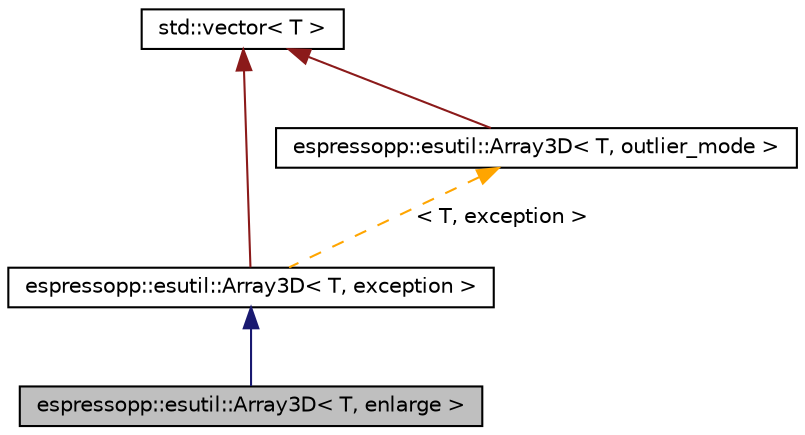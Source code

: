 digraph G
{
  edge [fontname="Helvetica",fontsize="10",labelfontname="Helvetica",labelfontsize="10"];
  node [fontname="Helvetica",fontsize="10",shape=record];
  Node1 [label="espressopp::esutil::Array3D\< T, enlarge \>",height=0.2,width=0.4,color="black", fillcolor="grey75", style="filled" fontcolor="black"];
  Node2 -> Node1 [dir="back",color="midnightblue",fontsize="10",style="solid",fontname="Helvetica"];
  Node2 [label="espressopp::esutil::Array3D\< T, exception \>",height=0.2,width=0.4,color="black", fillcolor="white", style="filled",URL="$classespressopp_1_1esutil_1_1Array3D.html"];
  Node3 -> Node2 [dir="back",color="firebrick4",fontsize="10",style="solid",fontname="Helvetica"];
  Node3 [label="std::vector\< T \>",height=0.2,width=0.4,color="black", fillcolor="white", style="filled",URL="$classstd_1_1vector.html"];
  Node4 -> Node2 [dir="back",color="orange",fontsize="10",style="dashed",label=" \< T, exception \>" ,fontname="Helvetica"];
  Node4 [label="espressopp::esutil::Array3D\< T, outlier_mode \>",height=0.2,width=0.4,color="black", fillcolor="white", style="filled",URL="$classespressopp_1_1esutil_1_1Array3D.html",tooltip="A three-dimensional array (i.e."];
  Node3 -> Node4 [dir="back",color="firebrick4",fontsize="10",style="solid",fontname="Helvetica"];
}
